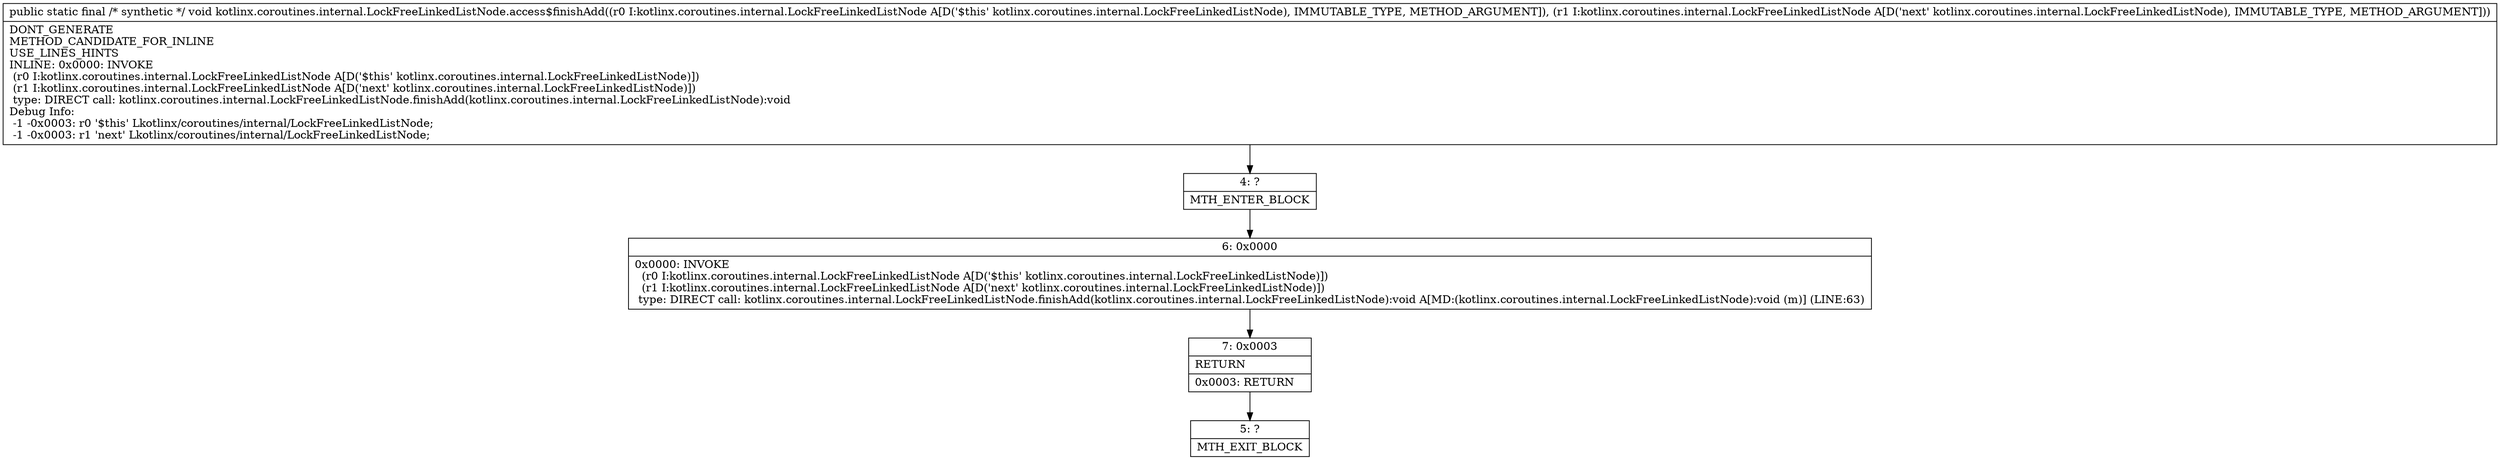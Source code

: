 digraph "CFG forkotlinx.coroutines.internal.LockFreeLinkedListNode.access$finishAdd(Lkotlinx\/coroutines\/internal\/LockFreeLinkedListNode;Lkotlinx\/coroutines\/internal\/LockFreeLinkedListNode;)V" {
Node_4 [shape=record,label="{4\:\ ?|MTH_ENTER_BLOCK\l}"];
Node_6 [shape=record,label="{6\:\ 0x0000|0x0000: INVOKE  \l  (r0 I:kotlinx.coroutines.internal.LockFreeLinkedListNode A[D('$this' kotlinx.coroutines.internal.LockFreeLinkedListNode)])\l  (r1 I:kotlinx.coroutines.internal.LockFreeLinkedListNode A[D('next' kotlinx.coroutines.internal.LockFreeLinkedListNode)])\l type: DIRECT call: kotlinx.coroutines.internal.LockFreeLinkedListNode.finishAdd(kotlinx.coroutines.internal.LockFreeLinkedListNode):void A[MD:(kotlinx.coroutines.internal.LockFreeLinkedListNode):void (m)] (LINE:63)\l}"];
Node_7 [shape=record,label="{7\:\ 0x0003|RETURN\l|0x0003: RETURN   \l}"];
Node_5 [shape=record,label="{5\:\ ?|MTH_EXIT_BLOCK\l}"];
MethodNode[shape=record,label="{public static final \/* synthetic *\/ void kotlinx.coroutines.internal.LockFreeLinkedListNode.access$finishAdd((r0 I:kotlinx.coroutines.internal.LockFreeLinkedListNode A[D('$this' kotlinx.coroutines.internal.LockFreeLinkedListNode), IMMUTABLE_TYPE, METHOD_ARGUMENT]), (r1 I:kotlinx.coroutines.internal.LockFreeLinkedListNode A[D('next' kotlinx.coroutines.internal.LockFreeLinkedListNode), IMMUTABLE_TYPE, METHOD_ARGUMENT]))  | DONT_GENERATE\lMETHOD_CANDIDATE_FOR_INLINE\lUSE_LINES_HINTS\lINLINE: 0x0000: INVOKE  \l  (r0 I:kotlinx.coroutines.internal.LockFreeLinkedListNode A[D('$this' kotlinx.coroutines.internal.LockFreeLinkedListNode)])\l  (r1 I:kotlinx.coroutines.internal.LockFreeLinkedListNode A[D('next' kotlinx.coroutines.internal.LockFreeLinkedListNode)])\l type: DIRECT call: kotlinx.coroutines.internal.LockFreeLinkedListNode.finishAdd(kotlinx.coroutines.internal.LockFreeLinkedListNode):void\lDebug Info:\l  \-1 \-0x0003: r0 '$this' Lkotlinx\/coroutines\/internal\/LockFreeLinkedListNode;\l  \-1 \-0x0003: r1 'next' Lkotlinx\/coroutines\/internal\/LockFreeLinkedListNode;\l}"];
MethodNode -> Node_4;Node_4 -> Node_6;
Node_6 -> Node_7;
Node_7 -> Node_5;
}

